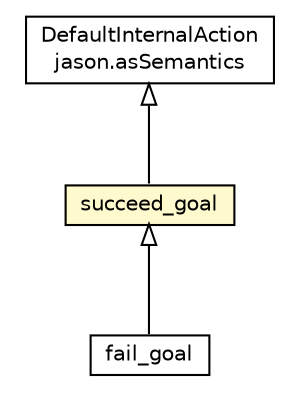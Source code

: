 #!/usr/local/bin/dot
#
# Class diagram 
# Generated by UMLGraph version R5_6_6-1-g9240c4 (http://www.umlgraph.org/)
#

digraph G {
	edge [fontname="Helvetica",fontsize=10,labelfontname="Helvetica",labelfontsize=10];
	node [fontname="Helvetica",fontsize=10,shape=plaintext];
	nodesep=0.25;
	ranksep=0.5;
	// jason.asSemantics.DefaultInternalAction
	c67674 [label=<<table title="jason.asSemantics.DefaultInternalAction" border="0" cellborder="1" cellspacing="0" cellpadding="2" port="p" href="../asSemantics/DefaultInternalAction.html">
		<tr><td><table border="0" cellspacing="0" cellpadding="1">
<tr><td align="center" balign="center"> DefaultInternalAction </td></tr>
<tr><td align="center" balign="center"> jason.asSemantics </td></tr>
		</table></td></tr>
		</table>>, URL="../asSemantics/DefaultInternalAction.html", fontname="Helvetica", fontcolor="black", fontsize=10.0];
	// jason.stdlib.succeed_goal
	c67831 [label=<<table title="jason.stdlib.succeed_goal" border="0" cellborder="1" cellspacing="0" cellpadding="2" port="p" bgcolor="lemonChiffon" href="./succeed_goal.html">
		<tr><td><table border="0" cellspacing="0" cellpadding="1">
<tr><td align="center" balign="center"> succeed_goal </td></tr>
		</table></td></tr>
		</table>>, URL="./succeed_goal.html", fontname="Helvetica", fontcolor="black", fontsize=10.0];
	// jason.stdlib.fail_goal
	c67871 [label=<<table title="jason.stdlib.fail_goal" border="0" cellborder="1" cellspacing="0" cellpadding="2" port="p" href="./fail_goal.html">
		<tr><td><table border="0" cellspacing="0" cellpadding="1">
<tr><td align="center" balign="center"> fail_goal </td></tr>
		</table></td></tr>
		</table>>, URL="./fail_goal.html", fontname="Helvetica", fontcolor="black", fontsize=10.0];
	//jason.stdlib.succeed_goal extends jason.asSemantics.DefaultInternalAction
	c67674:p -> c67831:p [dir=back,arrowtail=empty];
	//jason.stdlib.fail_goal extends jason.stdlib.succeed_goal
	c67831:p -> c67871:p [dir=back,arrowtail=empty];
}

